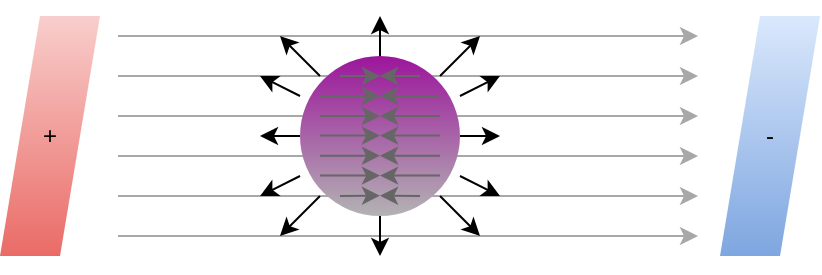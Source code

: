 <mxfile version="24.7.17">
  <diagram name="Pagina-1" id="I4KqEgDxAsdPQVXRarIJ">
    <mxGraphModel dx="568" dy="329" grid="1" gridSize="10" guides="1" tooltips="1" connect="1" arrows="1" fold="1" page="1" pageScale="1" pageWidth="827" pageHeight="1169" math="0" shadow="0">
      <root>
        <mxCell id="0" />
        <mxCell id="1" parent="0" />
        <mxCell id="Qsdnh0ISHQkxJWzjUV4s-1" value="" style="endArrow=classic;html=1;rounded=0;strokeColor=#A8A8A8;" edge="1" parent="1">
          <mxGeometry width="50" height="50" relative="1" as="geometry">
            <mxPoint x="269" y="360" as="sourcePoint" />
            <mxPoint x="559" y="360" as="targetPoint" />
          </mxGeometry>
        </mxCell>
        <mxCell id="Qsdnh0ISHQkxJWzjUV4s-2" value="" style="endArrow=classic;html=1;rounded=0;strokeColor=#A8A8A8;" edge="1" parent="1">
          <mxGeometry width="50" height="50" relative="1" as="geometry">
            <mxPoint x="269" y="380" as="sourcePoint" />
            <mxPoint x="559" y="380" as="targetPoint" />
          </mxGeometry>
        </mxCell>
        <mxCell id="Qsdnh0ISHQkxJWzjUV4s-3" value="" style="endArrow=classic;html=1;rounded=0;strokeColor=#A8A8A8;" edge="1" parent="1">
          <mxGeometry width="50" height="50" relative="1" as="geometry">
            <mxPoint x="269" y="400" as="sourcePoint" />
            <mxPoint x="559" y="400" as="targetPoint" />
          </mxGeometry>
        </mxCell>
        <mxCell id="Qsdnh0ISHQkxJWzjUV4s-4" value="" style="endArrow=classic;html=1;rounded=0;strokeColor=#A8A8A8;" edge="1" parent="1">
          <mxGeometry width="50" height="50" relative="1" as="geometry">
            <mxPoint x="269" y="420" as="sourcePoint" />
            <mxPoint x="559" y="420" as="targetPoint" />
          </mxGeometry>
        </mxCell>
        <mxCell id="Qsdnh0ISHQkxJWzjUV4s-6" value="" style="endArrow=classic;html=1;rounded=0;strokeColor=#A8A8A8;" edge="1" parent="1">
          <mxGeometry width="50" height="50" relative="1" as="geometry">
            <mxPoint x="269" y="320" as="sourcePoint" />
            <mxPoint x="559" y="320" as="targetPoint" />
          </mxGeometry>
        </mxCell>
        <mxCell id="Qsdnh0ISHQkxJWzjUV4s-7" value="" style="endArrow=classic;html=1;rounded=0;strokeColor=#A8A8A8;" edge="1" parent="1">
          <mxGeometry width="50" height="50" relative="1" as="geometry">
            <mxPoint x="269" y="340" as="sourcePoint" />
            <mxPoint x="559" y="340" as="targetPoint" />
          </mxGeometry>
        </mxCell>
        <mxCell id="Qsdnh0ISHQkxJWzjUV4s-8" value="" style="ellipse;whiteSpace=wrap;html=1;aspect=fixed;fillColor=#9C159C;strokeColor=none;gradientColor=#b3b3b3;" vertex="1" parent="1">
          <mxGeometry x="360" y="330" width="80" height="80" as="geometry" />
        </mxCell>
        <mxCell id="Qsdnh0ISHQkxJWzjUV4s-10" value="-" style="shape=parallelogram;perimeter=parallelogramPerimeter;whiteSpace=wrap;html=1;fixedSize=1;fillColor=#dae8fc;gradientColor=#7ea6e0;strokeColor=none;" vertex="1" parent="1">
          <mxGeometry x="570" y="310" width="50" height="120" as="geometry" />
        </mxCell>
        <mxCell id="Qsdnh0ISHQkxJWzjUV4s-11" value="+" style="shape=parallelogram;perimeter=parallelogramPerimeter;whiteSpace=wrap;html=1;fixedSize=1;fillColor=#f8cecc;gradientColor=#ea6b66;strokeColor=none;" vertex="1" parent="1">
          <mxGeometry x="210" y="310" width="50" height="120" as="geometry" />
        </mxCell>
        <mxCell id="Qsdnh0ISHQkxJWzjUV4s-52" value="" style="endArrow=classic;html=1;rounded=0;fillColor=#f5f5f5;gradientColor=#b3b3b3;strokeColor=#666666;" edge="1" parent="1">
          <mxGeometry width="50" height="50" relative="1" as="geometry">
            <mxPoint x="370" y="360" as="sourcePoint" />
            <mxPoint x="400" y="360" as="targetPoint" />
          </mxGeometry>
        </mxCell>
        <mxCell id="Qsdnh0ISHQkxJWzjUV4s-53" value="" style="endArrow=classic;html=1;rounded=0;fillColor=#f5f5f5;gradientColor=#b3b3b3;strokeColor=#666666;" edge="1" parent="1">
          <mxGeometry width="50" height="50" relative="1" as="geometry">
            <mxPoint x="430" y="360" as="sourcePoint" />
            <mxPoint x="400" y="360" as="targetPoint" />
          </mxGeometry>
        </mxCell>
        <mxCell id="Qsdnh0ISHQkxJWzjUV4s-57" value="" style="endArrow=classic;html=1;rounded=0;fillColor=#f5f5f5;gradientColor=#b3b3b3;strokeColor=#666666;" edge="1" parent="1">
          <mxGeometry width="50" height="50" relative="1" as="geometry">
            <mxPoint x="370" y="379.84" as="sourcePoint" />
            <mxPoint x="400" y="379.84" as="targetPoint" />
          </mxGeometry>
        </mxCell>
        <mxCell id="Qsdnh0ISHQkxJWzjUV4s-58" value="" style="endArrow=classic;html=1;rounded=0;fillColor=#f5f5f5;gradientColor=#b3b3b3;strokeColor=#666666;" edge="1" parent="1">
          <mxGeometry width="50" height="50" relative="1" as="geometry">
            <mxPoint x="430" y="379.84" as="sourcePoint" />
            <mxPoint x="400" y="379.84" as="targetPoint" />
          </mxGeometry>
        </mxCell>
        <mxCell id="Qsdnh0ISHQkxJWzjUV4s-59" value="" style="endArrow=classic;html=1;rounded=0;fillColor=#f5f5f5;gradientColor=#b3b3b3;strokeColor=#666666;" edge="1" parent="1">
          <mxGeometry width="50" height="50" relative="1" as="geometry">
            <mxPoint x="380" y="400" as="sourcePoint" />
            <mxPoint x="400" y="399.84" as="targetPoint" />
          </mxGeometry>
        </mxCell>
        <mxCell id="Qsdnh0ISHQkxJWzjUV4s-60" value="" style="endArrow=classic;html=1;rounded=0;fillColor=#f5f5f5;gradientColor=#b3b3b3;strokeColor=#666666;" edge="1" parent="1">
          <mxGeometry width="50" height="50" relative="1" as="geometry">
            <mxPoint x="420" y="400" as="sourcePoint" />
            <mxPoint x="400" y="399.84" as="targetPoint" />
          </mxGeometry>
        </mxCell>
        <mxCell id="Qsdnh0ISHQkxJWzjUV4s-61" value="" style="endArrow=classic;html=1;rounded=0;fillColor=#f5f5f5;gradientColor=#b3b3b3;strokeColor=#666666;" edge="1" parent="1">
          <mxGeometry width="50" height="50" relative="1" as="geometry">
            <mxPoint x="380" y="340" as="sourcePoint" />
            <mxPoint x="400" y="340" as="targetPoint" />
          </mxGeometry>
        </mxCell>
        <mxCell id="Qsdnh0ISHQkxJWzjUV4s-62" value="" style="endArrow=classic;html=1;rounded=0;fillColor=#f5f5f5;gradientColor=#b3b3b3;strokeColor=#666666;" edge="1" parent="1">
          <mxGeometry width="50" height="50" relative="1" as="geometry">
            <mxPoint x="420" y="340" as="sourcePoint" />
            <mxPoint x="400" y="340" as="targetPoint" />
          </mxGeometry>
        </mxCell>
        <mxCell id="Qsdnh0ISHQkxJWzjUV4s-63" value="" style="endArrow=classic;html=1;rounded=0;fillColor=#f5f5f5;gradientColor=#b3b3b3;strokeColor=#666666;" edge="1" parent="1">
          <mxGeometry width="50" height="50" relative="1" as="geometry">
            <mxPoint x="370" y="369.81" as="sourcePoint" />
            <mxPoint x="400" y="369.81" as="targetPoint" />
          </mxGeometry>
        </mxCell>
        <mxCell id="Qsdnh0ISHQkxJWzjUV4s-64" value="" style="endArrow=classic;html=1;rounded=0;fillColor=#f5f5f5;gradientColor=#b3b3b3;strokeColor=#666666;" edge="1" parent="1">
          <mxGeometry width="50" height="50" relative="1" as="geometry">
            <mxPoint x="430" y="369.81" as="sourcePoint" />
            <mxPoint x="400" y="369.81" as="targetPoint" />
          </mxGeometry>
        </mxCell>
        <mxCell id="Qsdnh0ISHQkxJWzjUV4s-65" value="" style="endArrow=classic;html=1;rounded=0;fillColor=#f5f5f5;gradientColor=#b3b3b3;strokeColor=#666666;" edge="1" parent="1">
          <mxGeometry width="50" height="50" relative="1" as="geometry">
            <mxPoint x="370" y="350" as="sourcePoint" />
            <mxPoint x="400" y="350" as="targetPoint" />
          </mxGeometry>
        </mxCell>
        <mxCell id="Qsdnh0ISHQkxJWzjUV4s-66" value="" style="endArrow=classic;html=1;rounded=0;fillColor=#f5f5f5;gradientColor=#b3b3b3;strokeColor=#666666;" edge="1" parent="1">
          <mxGeometry width="50" height="50" relative="1" as="geometry">
            <mxPoint x="430" y="350" as="sourcePoint" />
            <mxPoint x="400" y="350" as="targetPoint" />
          </mxGeometry>
        </mxCell>
        <mxCell id="Qsdnh0ISHQkxJWzjUV4s-67" value="" style="endArrow=classic;html=1;rounded=0;fillColor=#f5f5f5;gradientColor=#b3b3b3;strokeColor=#666666;" edge="1" parent="1">
          <mxGeometry width="50" height="50" relative="1" as="geometry">
            <mxPoint x="370" y="389.81" as="sourcePoint" />
            <mxPoint x="400" y="389.81" as="targetPoint" />
          </mxGeometry>
        </mxCell>
        <mxCell id="Qsdnh0ISHQkxJWzjUV4s-68" value="" style="endArrow=classic;html=1;rounded=0;fillColor=#f5f5f5;gradientColor=#b3b3b3;strokeColor=#666666;" edge="1" parent="1">
          <mxGeometry width="50" height="50" relative="1" as="geometry">
            <mxPoint x="430" y="389.81" as="sourcePoint" />
            <mxPoint x="400" y="389.81" as="targetPoint" />
          </mxGeometry>
        </mxCell>
        <mxCell id="Qsdnh0ISHQkxJWzjUV4s-69" value="" style="endArrow=classic;html=1;rounded=0;" edge="1" parent="1">
          <mxGeometry width="50" height="50" relative="1" as="geometry">
            <mxPoint x="400" y="330" as="sourcePoint" />
            <mxPoint x="400" y="310" as="targetPoint" />
          </mxGeometry>
        </mxCell>
        <mxCell id="Qsdnh0ISHQkxJWzjUV4s-70" value="" style="endArrow=classic;html=1;rounded=0;" edge="1" parent="1">
          <mxGeometry width="50" height="50" relative="1" as="geometry">
            <mxPoint x="440" y="370" as="sourcePoint" />
            <mxPoint x="460" y="370" as="targetPoint" />
          </mxGeometry>
        </mxCell>
        <mxCell id="Qsdnh0ISHQkxJWzjUV4s-71" value="" style="endArrow=classic;html=1;rounded=0;exitX=0.5;exitY=1;exitDx=0;exitDy=0;" edge="1" parent="1" source="Qsdnh0ISHQkxJWzjUV4s-8">
          <mxGeometry width="50" height="50" relative="1" as="geometry">
            <mxPoint x="404" y="410" as="sourcePoint" />
            <mxPoint x="400" y="430" as="targetPoint" />
          </mxGeometry>
        </mxCell>
        <mxCell id="Qsdnh0ISHQkxJWzjUV4s-72" value="" style="endArrow=classic;html=1;rounded=0;exitX=0.5;exitY=1;exitDx=0;exitDy=0;" edge="1" parent="1">
          <mxGeometry width="50" height="50" relative="1" as="geometry">
            <mxPoint x="360" y="370" as="sourcePoint" />
            <mxPoint x="340" y="370" as="targetPoint" />
          </mxGeometry>
        </mxCell>
        <mxCell id="Qsdnh0ISHQkxJWzjUV4s-73" value="" style="endArrow=classic;html=1;rounded=0;exitX=0.5;exitY=1;exitDx=0;exitDy=0;" edge="1" parent="1">
          <mxGeometry width="50" height="50" relative="1" as="geometry">
            <mxPoint x="430" y="400" as="sourcePoint" />
            <mxPoint x="450" y="420" as="targetPoint" />
          </mxGeometry>
        </mxCell>
        <mxCell id="Qsdnh0ISHQkxJWzjUV4s-74" value="" style="endArrow=classic;html=1;rounded=0;exitX=0.5;exitY=1;exitDx=0;exitDy=0;" edge="1" parent="1">
          <mxGeometry width="50" height="50" relative="1" as="geometry">
            <mxPoint x="370" y="400" as="sourcePoint" />
            <mxPoint x="350" y="420" as="targetPoint" />
          </mxGeometry>
        </mxCell>
        <mxCell id="Qsdnh0ISHQkxJWzjUV4s-75" value="" style="endArrow=classic;html=1;rounded=0;exitX=0.5;exitY=1;exitDx=0;exitDy=0;" edge="1" parent="1">
          <mxGeometry width="50" height="50" relative="1" as="geometry">
            <mxPoint x="430" y="340" as="sourcePoint" />
            <mxPoint x="450" y="320" as="targetPoint" />
          </mxGeometry>
        </mxCell>
        <mxCell id="Qsdnh0ISHQkxJWzjUV4s-76" value="" style="endArrow=classic;html=1;rounded=0;exitX=0.5;exitY=1;exitDx=0;exitDy=0;" edge="1" parent="1">
          <mxGeometry width="50" height="50" relative="1" as="geometry">
            <mxPoint x="370" y="340" as="sourcePoint" />
            <mxPoint x="350" y="320" as="targetPoint" />
          </mxGeometry>
        </mxCell>
        <mxCell id="Qsdnh0ISHQkxJWzjUV4s-77" value="" style="endArrow=classic;html=1;rounded=0;" edge="1" parent="1">
          <mxGeometry width="50" height="50" relative="1" as="geometry">
            <mxPoint x="440" y="350" as="sourcePoint" />
            <mxPoint x="460" y="340" as="targetPoint" />
          </mxGeometry>
        </mxCell>
        <mxCell id="Qsdnh0ISHQkxJWzjUV4s-78" value="" style="endArrow=classic;html=1;rounded=0;" edge="1" parent="1">
          <mxGeometry width="50" height="50" relative="1" as="geometry">
            <mxPoint x="360" y="350" as="sourcePoint" />
            <mxPoint x="340" y="340" as="targetPoint" />
          </mxGeometry>
        </mxCell>
        <mxCell id="Qsdnh0ISHQkxJWzjUV4s-79" value="" style="endArrow=classic;html=1;rounded=0;" edge="1" parent="1">
          <mxGeometry width="50" height="50" relative="1" as="geometry">
            <mxPoint x="360" y="390" as="sourcePoint" />
            <mxPoint x="340" y="400" as="targetPoint" />
          </mxGeometry>
        </mxCell>
        <mxCell id="Qsdnh0ISHQkxJWzjUV4s-80" value="" style="endArrow=classic;html=1;rounded=0;" edge="1" parent="1">
          <mxGeometry width="50" height="50" relative="1" as="geometry">
            <mxPoint x="440" y="390" as="sourcePoint" />
            <mxPoint x="460" y="400" as="targetPoint" />
          </mxGeometry>
        </mxCell>
      </root>
    </mxGraphModel>
  </diagram>
</mxfile>
